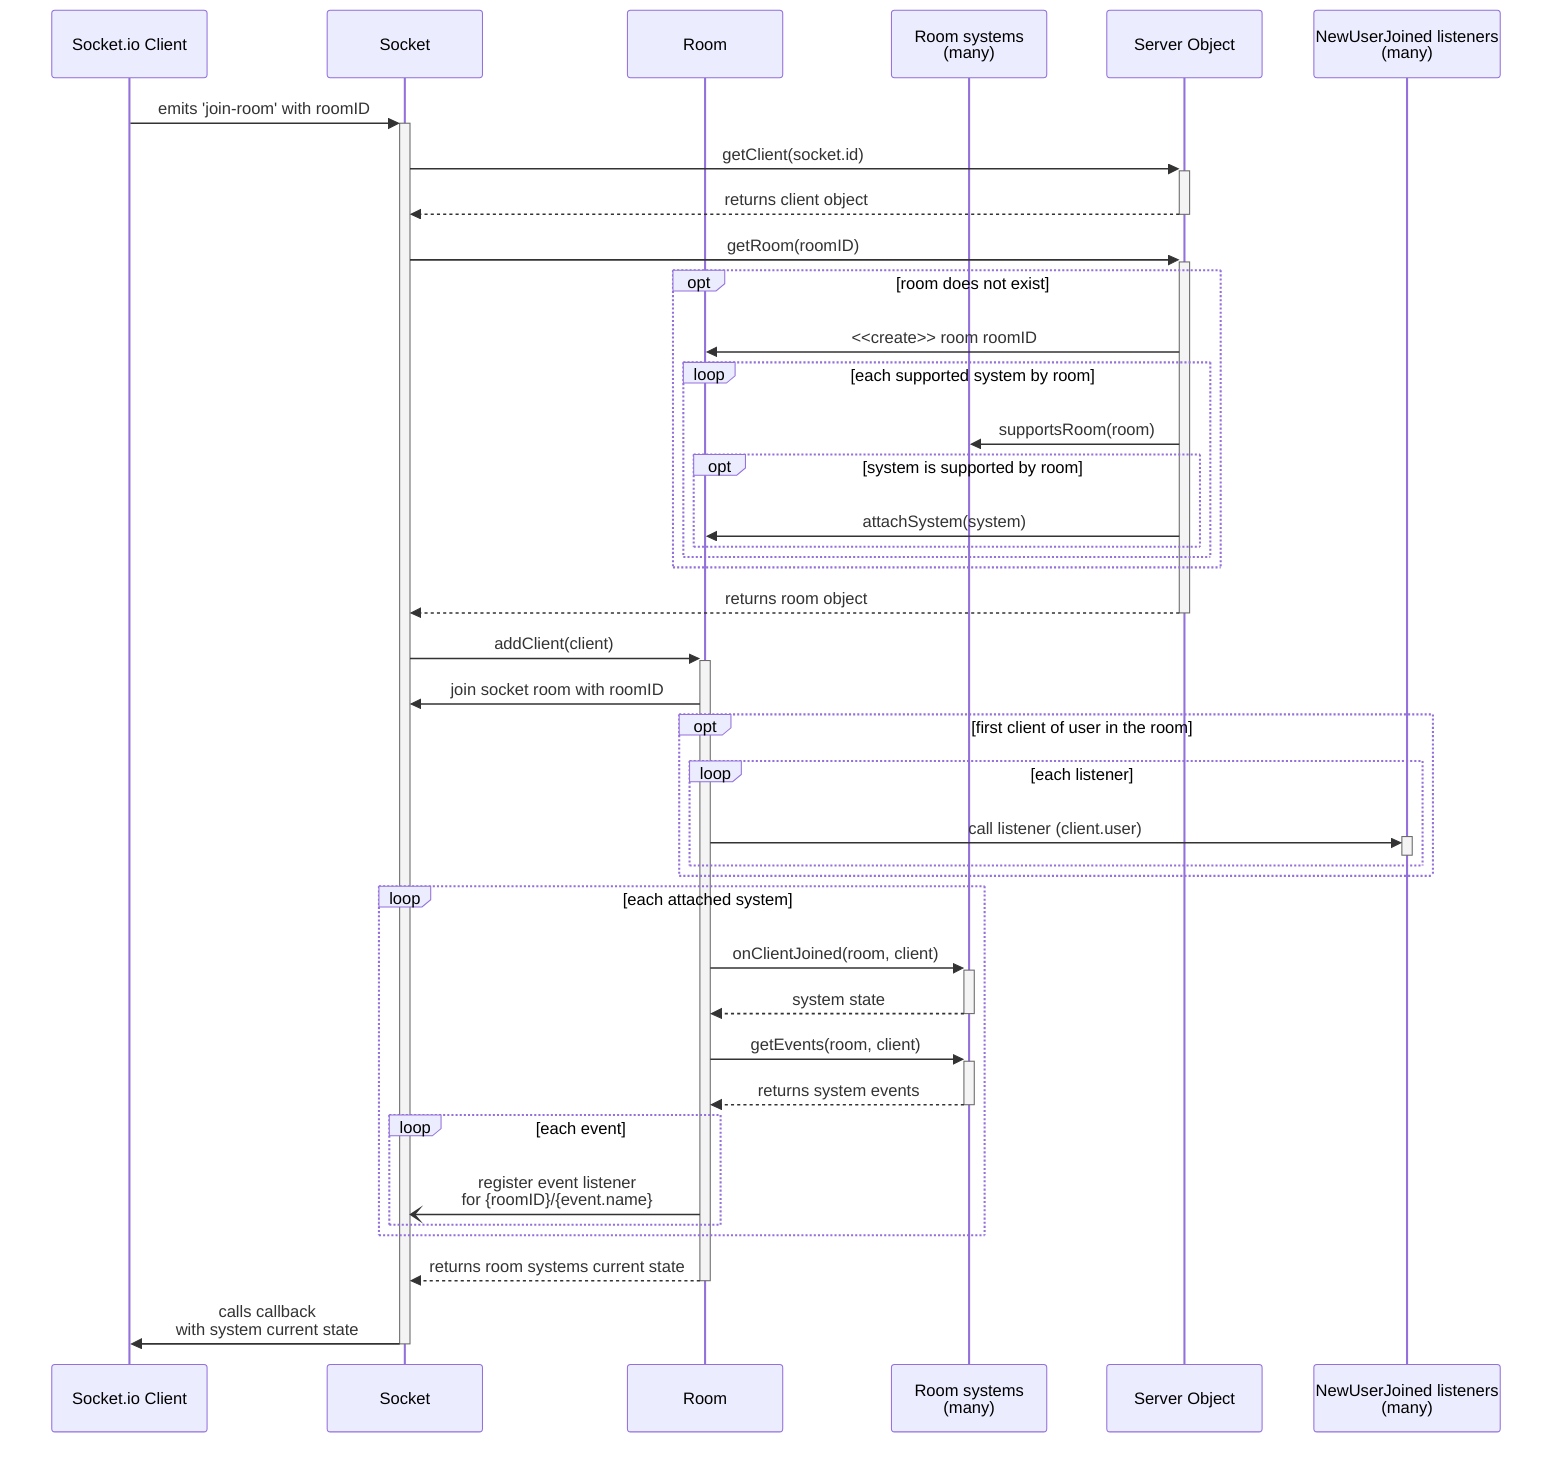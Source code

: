 sequenceDiagram

  participant C as Socket.io Client
  participant S as Socket
  participant R as Room
  participant RS as Room systems<br>(many)
  participant Srv as Server Object
  participant L as NewUserJoined listeners<br>(many)

  C ->> +S: emits 'join-room' with roomID
  S ->> +Srv: getClient(socket.id)
  Srv -->> -S: returns client object
  S ->> +Srv: getRoom(roomID)
  opt room does not exist
    Srv ->> R: <<create>> room roomID
    
    loop each supported system by room
      Srv ->> RS: supportsRoom(room)
      opt system is supported by room
        Srv ->> R: attachSystem(system)
      end
    end
  end
  Srv -->> -S: returns room object
  S ->> +R: addClient(client)
  R ->> S: join socket room with roomID
  opt first client of user in the room
    loop each listener
      R ->> +L: call listener (client.user)
      deactivate L
    end
  end

  loop each attached system
    R ->> +RS: onClientJoined(room, client)
    RS -->> -R: system state
    R ->> +RS: getEvents(room, client)
    RS -->> -R: returns system events
    loop each event
      R -) S: register event listener<br>for {roomID}/{event.name}
    end
  end

  R -->> -S: returns room systems current state
  S ->> -C: calls callback<br>with system current state